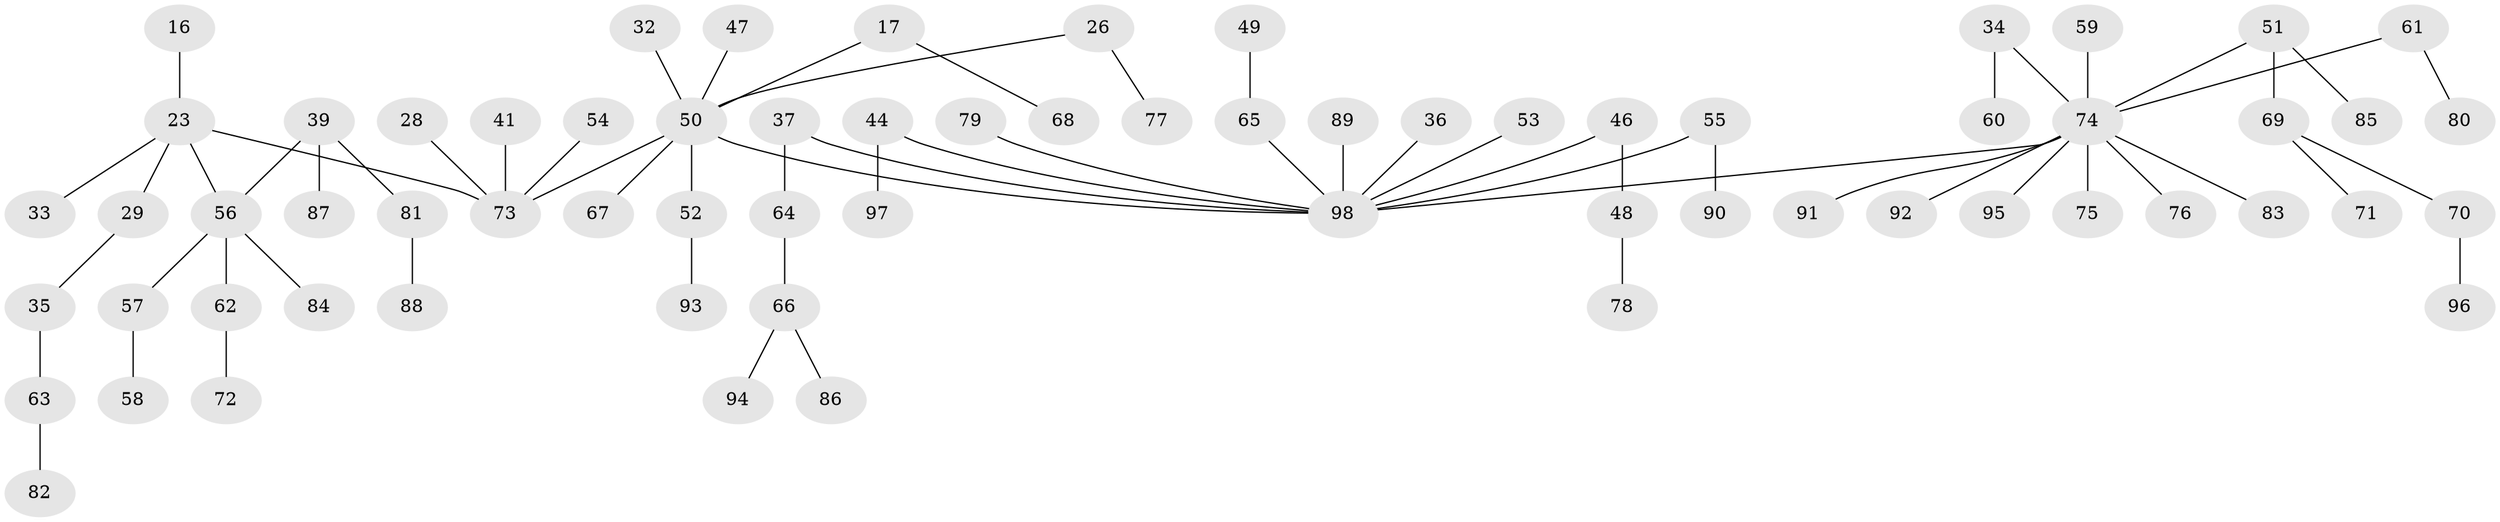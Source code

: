 // original degree distribution, {6: 0.02040816326530612, 5: 0.02040816326530612, 3: 0.17346938775510204, 4: 0.07142857142857142, 1: 0.47959183673469385, 2: 0.23469387755102042}
// Generated by graph-tools (version 1.1) at 2025/56/03/04/25 21:56:40]
// undirected, 68 vertices, 67 edges
graph export_dot {
graph [start="1"]
  node [color=gray90,style=filled];
  16;
  17 [super="+6"];
  23 [super="+11+12"];
  26;
  28;
  29;
  32;
  33;
  34;
  35;
  36;
  37;
  39 [super="+38"];
  41;
  44;
  46;
  47;
  48;
  49;
  50 [super="+1+10"];
  51;
  52;
  53;
  54;
  55;
  56 [super="+31"];
  57;
  58;
  59;
  60;
  61;
  62;
  63;
  64;
  65 [super="+40"];
  66;
  67;
  68;
  69;
  70;
  71;
  72;
  73 [super="+8+19"];
  74 [super="+25+43+27+42+45"];
  75;
  76;
  77;
  78;
  79;
  80;
  81;
  82;
  83;
  84;
  85;
  86;
  87;
  88;
  89;
  90;
  91;
  92;
  93;
  94;
  95;
  96;
  97;
  98 [super="+21+15"];
  16 -- 23;
  17 -- 50;
  17 -- 68;
  23 -- 29;
  23 -- 33;
  23 -- 73;
  23 -- 56;
  26 -- 77;
  26 -- 50;
  28 -- 73;
  29 -- 35;
  32 -- 50;
  34 -- 60;
  34 -- 74;
  35 -- 63;
  36 -- 98;
  37 -- 64;
  37 -- 98;
  39 -- 81;
  39 -- 56;
  39 -- 87;
  41 -- 73;
  44 -- 97;
  44 -- 98;
  46 -- 48;
  46 -- 98;
  47 -- 50;
  48 -- 78;
  49 -- 65;
  50 -- 67;
  50 -- 52;
  50 -- 98;
  50 -- 73;
  51 -- 69;
  51 -- 85;
  51 -- 74;
  52 -- 93;
  53 -- 98;
  54 -- 73;
  55 -- 90;
  55 -- 98;
  56 -- 57;
  56 -- 62;
  56 -- 84;
  57 -- 58;
  59 -- 74;
  61 -- 80;
  61 -- 74;
  62 -- 72;
  63 -- 82;
  64 -- 66;
  65 -- 98;
  66 -- 86;
  66 -- 94;
  69 -- 70;
  69 -- 71;
  70 -- 96;
  74 -- 98;
  74 -- 75;
  74 -- 91;
  74 -- 83;
  74 -- 95;
  74 -- 76;
  74 -- 92;
  79 -- 98;
  81 -- 88;
  89 -- 98;
}
